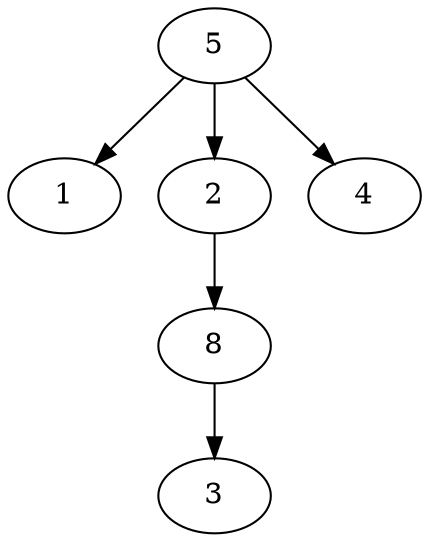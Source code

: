 digraph G {
    5;
    1;
    2;
    4;
    8;
    3;

    5->1;
    5->2;
    2->8;
    5->4;
    8->3;
}
